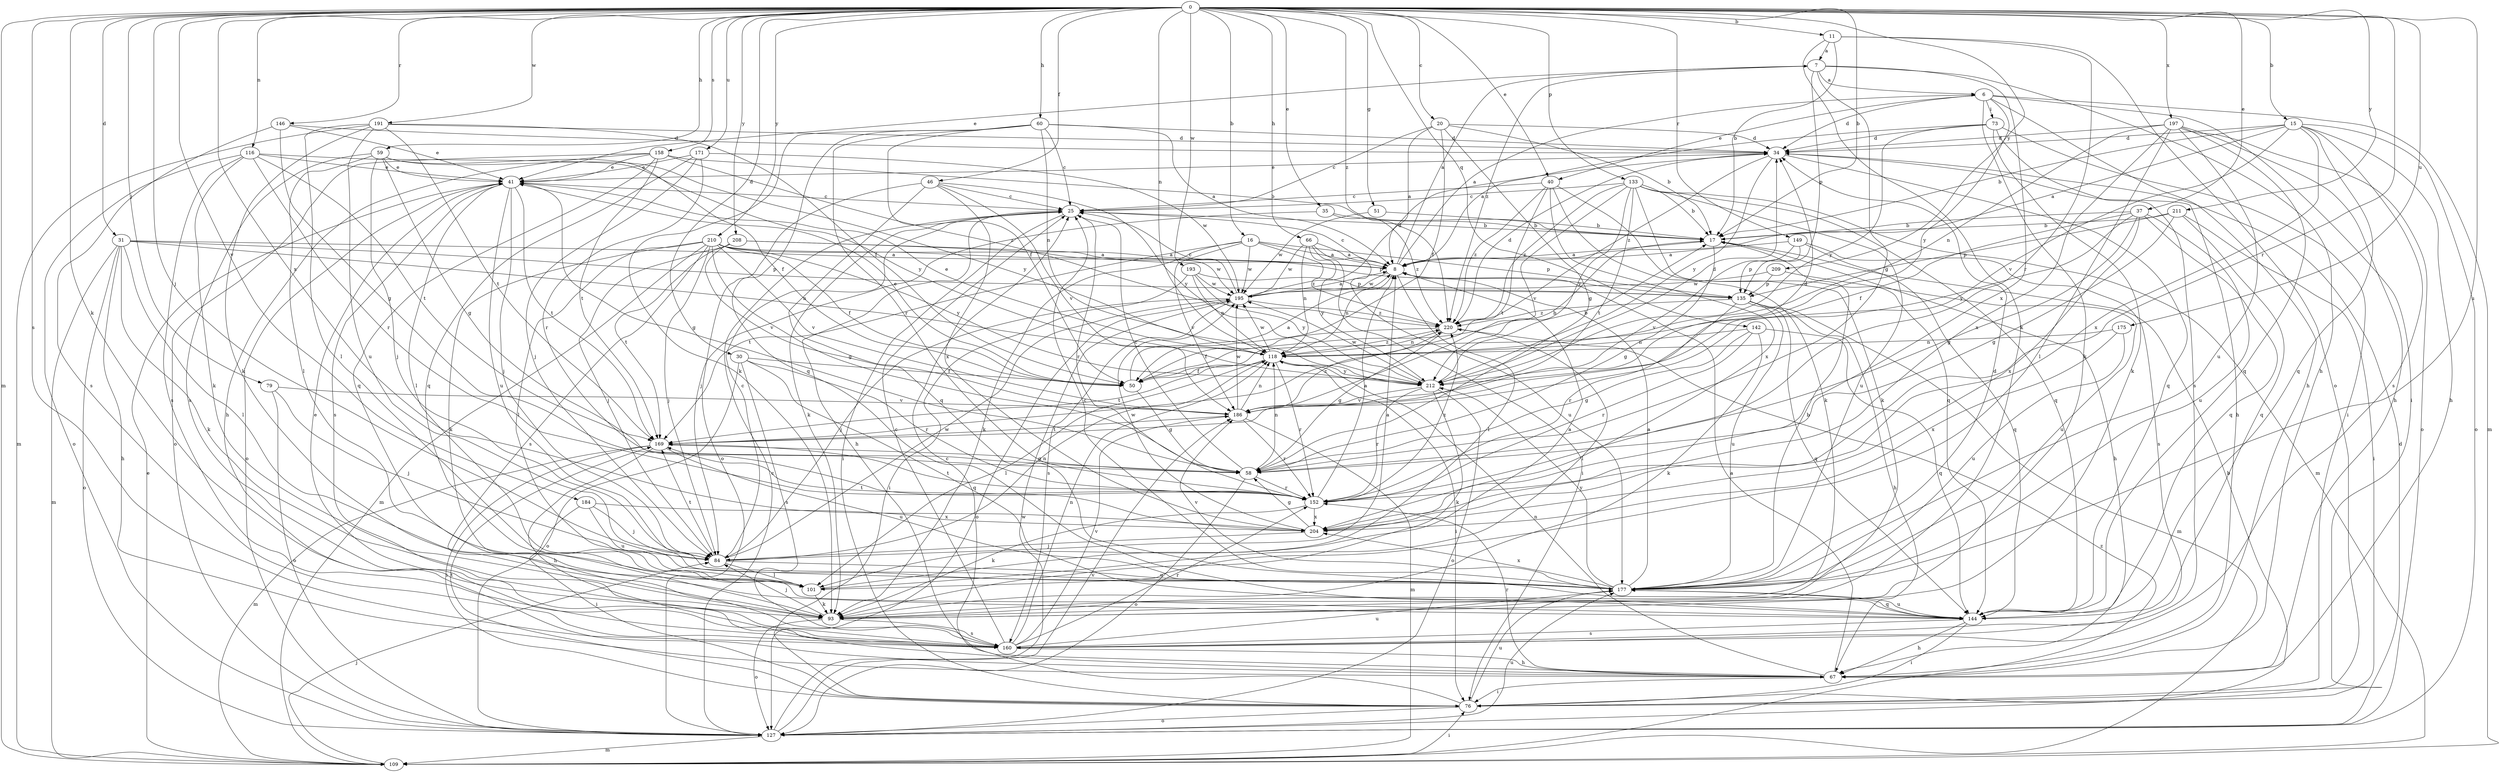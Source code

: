 strict digraph  {
0;
6;
7;
8;
11;
15;
16;
17;
20;
25;
30;
31;
34;
35;
37;
40;
41;
46;
50;
51;
58;
59;
60;
66;
67;
73;
76;
79;
84;
93;
101;
109;
116;
118;
127;
133;
135;
142;
144;
146;
149;
152;
158;
160;
169;
171;
175;
177;
184;
186;
191;
193;
195;
197;
204;
208;
209;
210;
211;
212;
220;
0 -> 11  [label=b];
0 -> 15  [label=b];
0 -> 16  [label=b];
0 -> 17  [label=b];
0 -> 20  [label=c];
0 -> 30  [label=d];
0 -> 31  [label=d];
0 -> 35  [label=e];
0 -> 37  [label=e];
0 -> 40  [label=e];
0 -> 46  [label=f];
0 -> 51  [label=g];
0 -> 59  [label=h];
0 -> 60  [label=h];
0 -> 66  [label=h];
0 -> 79  [label=j];
0 -> 84  [label=j];
0 -> 93  [label=k];
0 -> 109  [label=m];
0 -> 116  [label=n];
0 -> 118  [label=n];
0 -> 133  [label=p];
0 -> 142  [label=q];
0 -> 146  [label=r];
0 -> 149  [label=r];
0 -> 152  [label=r];
0 -> 158  [label=s];
0 -> 160  [label=s];
0 -> 171  [label=u];
0 -> 175  [label=u];
0 -> 177  [label=u];
0 -> 184  [label=v];
0 -> 191  [label=w];
0 -> 193  [label=w];
0 -> 197  [label=x];
0 -> 204  [label=x];
0 -> 208  [label=y];
0 -> 209  [label=y];
0 -> 210  [label=y];
0 -> 211  [label=y];
0 -> 220  [label=z];
6 -> 34  [label=d];
6 -> 40  [label=e];
6 -> 67  [label=h];
6 -> 73  [label=i];
6 -> 76  [label=i];
6 -> 93  [label=k];
6 -> 109  [label=m];
6 -> 212  [label=y];
7 -> 6  [label=a];
7 -> 41  [label=e];
7 -> 58  [label=g];
7 -> 67  [label=h];
7 -> 135  [label=p];
7 -> 204  [label=x];
7 -> 220  [label=z];
8 -> 6  [label=a];
8 -> 7  [label=a];
8 -> 25  [label=c];
8 -> 101  [label=l];
8 -> 118  [label=n];
8 -> 195  [label=w];
11 -> 7  [label=a];
11 -> 17  [label=b];
11 -> 93  [label=k];
11 -> 127  [label=o];
11 -> 152  [label=r];
15 -> 8  [label=a];
15 -> 17  [label=b];
15 -> 34  [label=d];
15 -> 67  [label=h];
15 -> 127  [label=o];
15 -> 144  [label=q];
15 -> 160  [label=s];
15 -> 186  [label=v];
15 -> 204  [label=x];
16 -> 8  [label=a];
16 -> 93  [label=k];
16 -> 135  [label=p];
16 -> 169  [label=t];
16 -> 186  [label=v];
16 -> 195  [label=w];
16 -> 220  [label=z];
17 -> 8  [label=a];
17 -> 58  [label=g];
17 -> 67  [label=h];
20 -> 8  [label=a];
20 -> 17  [label=b];
20 -> 25  [label=c];
20 -> 34  [label=d];
20 -> 50  [label=f];
20 -> 58  [label=g];
25 -> 17  [label=b];
25 -> 67  [label=h];
25 -> 76  [label=i];
25 -> 93  [label=k];
25 -> 152  [label=r];
30 -> 50  [label=f];
30 -> 127  [label=o];
30 -> 144  [label=q];
30 -> 152  [label=r];
30 -> 160  [label=s];
31 -> 8  [label=a];
31 -> 67  [label=h];
31 -> 93  [label=k];
31 -> 101  [label=l];
31 -> 109  [label=m];
31 -> 118  [label=n];
31 -> 127  [label=o];
31 -> 135  [label=p];
34 -> 41  [label=e];
34 -> 67  [label=h];
34 -> 144  [label=q];
34 -> 212  [label=y];
34 -> 220  [label=z];
35 -> 17  [label=b];
35 -> 84  [label=j];
35 -> 220  [label=z];
37 -> 17  [label=b];
37 -> 50  [label=f];
37 -> 58  [label=g];
37 -> 144  [label=q];
37 -> 177  [label=u];
37 -> 204  [label=x];
37 -> 212  [label=y];
40 -> 25  [label=c];
40 -> 93  [label=k];
40 -> 144  [label=q];
40 -> 169  [label=t];
40 -> 204  [label=x];
40 -> 220  [label=z];
41 -> 25  [label=c];
41 -> 58  [label=g];
41 -> 84  [label=j];
41 -> 101  [label=l];
41 -> 127  [label=o];
41 -> 160  [label=s];
41 -> 169  [label=t];
41 -> 177  [label=u];
46 -> 25  [label=c];
46 -> 127  [label=o];
46 -> 144  [label=q];
46 -> 186  [label=v];
46 -> 204  [label=x];
46 -> 212  [label=y];
50 -> 8  [label=a];
50 -> 17  [label=b];
50 -> 41  [label=e];
50 -> 58  [label=g];
51 -> 17  [label=b];
51 -> 195  [label=w];
58 -> 25  [label=c];
58 -> 118  [label=n];
58 -> 127  [label=o];
58 -> 152  [label=r];
59 -> 41  [label=e];
59 -> 50  [label=f];
59 -> 58  [label=g];
59 -> 84  [label=j];
59 -> 101  [label=l];
59 -> 160  [label=s];
59 -> 212  [label=y];
60 -> 8  [label=a];
60 -> 25  [label=c];
60 -> 34  [label=d];
60 -> 50  [label=f];
60 -> 93  [label=k];
60 -> 118  [label=n];
60 -> 144  [label=q];
60 -> 152  [label=r];
66 -> 8  [label=a];
66 -> 76  [label=i];
66 -> 118  [label=n];
66 -> 177  [label=u];
66 -> 195  [label=w];
66 -> 212  [label=y];
67 -> 8  [label=a];
67 -> 76  [label=i];
67 -> 118  [label=n];
67 -> 152  [label=r];
73 -> 8  [label=a];
73 -> 34  [label=d];
73 -> 76  [label=i];
73 -> 93  [label=k];
73 -> 160  [label=s];
73 -> 212  [label=y];
76 -> 17  [label=b];
76 -> 25  [label=c];
76 -> 127  [label=o];
76 -> 169  [label=t];
76 -> 177  [label=u];
79 -> 84  [label=j];
79 -> 127  [label=o];
79 -> 186  [label=v];
84 -> 8  [label=a];
84 -> 25  [label=c];
84 -> 101  [label=l];
84 -> 118  [label=n];
84 -> 169  [label=t];
84 -> 177  [label=u];
84 -> 195  [label=w];
93 -> 84  [label=j];
93 -> 127  [label=o];
93 -> 160  [label=s];
101 -> 8  [label=a];
101 -> 93  [label=k];
109 -> 41  [label=e];
109 -> 76  [label=i];
109 -> 84  [label=j];
109 -> 220  [label=z];
116 -> 41  [label=e];
116 -> 93  [label=k];
116 -> 127  [label=o];
116 -> 152  [label=r];
116 -> 160  [label=s];
116 -> 169  [label=t];
116 -> 212  [label=y];
118 -> 41  [label=e];
118 -> 50  [label=f];
118 -> 76  [label=i];
118 -> 101  [label=l];
118 -> 152  [label=r];
118 -> 169  [label=t];
118 -> 195  [label=w];
118 -> 212  [label=y];
118 -> 220  [label=z];
127 -> 25  [label=c];
127 -> 34  [label=d];
127 -> 109  [label=m];
127 -> 177  [label=u];
127 -> 186  [label=v];
127 -> 195  [label=w];
133 -> 17  [label=b];
133 -> 25  [label=c];
133 -> 93  [label=k];
133 -> 109  [label=m];
133 -> 144  [label=q];
133 -> 169  [label=t];
133 -> 177  [label=u];
133 -> 186  [label=v];
133 -> 212  [label=y];
133 -> 220  [label=z];
135 -> 67  [label=h];
135 -> 109  [label=m];
135 -> 144  [label=q];
135 -> 152  [label=r];
135 -> 177  [label=u];
135 -> 220  [label=z];
142 -> 58  [label=g];
142 -> 93  [label=k];
142 -> 118  [label=n];
142 -> 144  [label=q];
142 -> 152  [label=r];
144 -> 67  [label=h];
144 -> 76  [label=i];
144 -> 160  [label=s];
144 -> 177  [label=u];
146 -> 34  [label=d];
146 -> 41  [label=e];
146 -> 58  [label=g];
146 -> 160  [label=s];
149 -> 8  [label=a];
149 -> 135  [label=p];
149 -> 144  [label=q];
149 -> 160  [label=s];
149 -> 186  [label=v];
152 -> 8  [label=a];
152 -> 93  [label=k];
152 -> 169  [label=t];
152 -> 204  [label=x];
152 -> 220  [label=z];
158 -> 17  [label=b];
158 -> 41  [label=e];
158 -> 67  [label=h];
158 -> 127  [label=o];
158 -> 144  [label=q];
158 -> 169  [label=t];
158 -> 220  [label=z];
160 -> 25  [label=c];
160 -> 41  [label=e];
160 -> 67  [label=h];
160 -> 118  [label=n];
160 -> 152  [label=r];
160 -> 177  [label=u];
160 -> 186  [label=v];
169 -> 58  [label=g];
169 -> 67  [label=h];
169 -> 76  [label=i];
169 -> 109  [label=m];
169 -> 177  [label=u];
171 -> 41  [label=e];
171 -> 84  [label=j];
171 -> 144  [label=q];
171 -> 152  [label=r];
171 -> 195  [label=w];
175 -> 118  [label=n];
175 -> 177  [label=u];
175 -> 204  [label=x];
177 -> 8  [label=a];
177 -> 17  [label=b];
177 -> 25  [label=c];
177 -> 34  [label=d];
177 -> 144  [label=q];
177 -> 186  [label=v];
177 -> 204  [label=x];
177 -> 212  [label=y];
184 -> 76  [label=i];
184 -> 84  [label=j];
184 -> 177  [label=u];
184 -> 204  [label=x];
186 -> 34  [label=d];
186 -> 109  [label=m];
186 -> 118  [label=n];
186 -> 152  [label=r];
186 -> 169  [label=t];
186 -> 195  [label=w];
186 -> 220  [label=z];
191 -> 34  [label=d];
191 -> 50  [label=f];
191 -> 93  [label=k];
191 -> 101  [label=l];
191 -> 109  [label=m];
191 -> 169  [label=t];
191 -> 177  [label=u];
193 -> 76  [label=i];
193 -> 118  [label=n];
193 -> 135  [label=p];
193 -> 195  [label=w];
193 -> 212  [label=y];
195 -> 8  [label=a];
195 -> 25  [label=c];
195 -> 34  [label=d];
195 -> 84  [label=j];
195 -> 127  [label=o];
195 -> 160  [label=s];
195 -> 220  [label=z];
197 -> 34  [label=d];
197 -> 67  [label=h];
197 -> 101  [label=l];
197 -> 118  [label=n];
197 -> 127  [label=o];
197 -> 144  [label=q];
197 -> 177  [label=u];
197 -> 204  [label=x];
204 -> 58  [label=g];
204 -> 84  [label=j];
204 -> 169  [label=t];
204 -> 195  [label=w];
208 -> 8  [label=a];
208 -> 84  [label=j];
208 -> 135  [label=p];
208 -> 169  [label=t];
208 -> 186  [label=v];
209 -> 135  [label=p];
209 -> 177  [label=u];
209 -> 195  [label=w];
210 -> 8  [label=a];
210 -> 50  [label=f];
210 -> 58  [label=g];
210 -> 84  [label=j];
210 -> 93  [label=k];
210 -> 101  [label=l];
210 -> 109  [label=m];
210 -> 160  [label=s];
210 -> 186  [label=v];
210 -> 195  [label=w];
210 -> 212  [label=y];
211 -> 17  [label=b];
211 -> 58  [label=g];
211 -> 76  [label=i];
211 -> 135  [label=p];
211 -> 144  [label=q];
212 -> 17  [label=b];
212 -> 34  [label=d];
212 -> 93  [label=k];
212 -> 127  [label=o];
212 -> 152  [label=r];
212 -> 186  [label=v];
212 -> 195  [label=w];
220 -> 34  [label=d];
220 -> 50  [label=f];
220 -> 58  [label=g];
220 -> 101  [label=l];
220 -> 118  [label=n];
}
